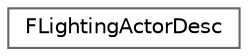 digraph "Graphical Class Hierarchy"
{
 // INTERACTIVE_SVG=YES
 // LATEX_PDF_SIZE
  bgcolor="transparent";
  edge [fontname=Helvetica,fontsize=10,labelfontname=Helvetica,labelfontsize=10];
  node [fontname=Helvetica,fontsize=10,shape=box,height=0.2,width=0.4];
  rankdir="LR";
  Node0 [id="Node000000",label="FLightingActorDesc",height=0.2,width=0.4,color="grey40", fillcolor="white", style="filled",URL="$d9/d92/structFLightingActorDesc.html",tooltip=" "];
}
